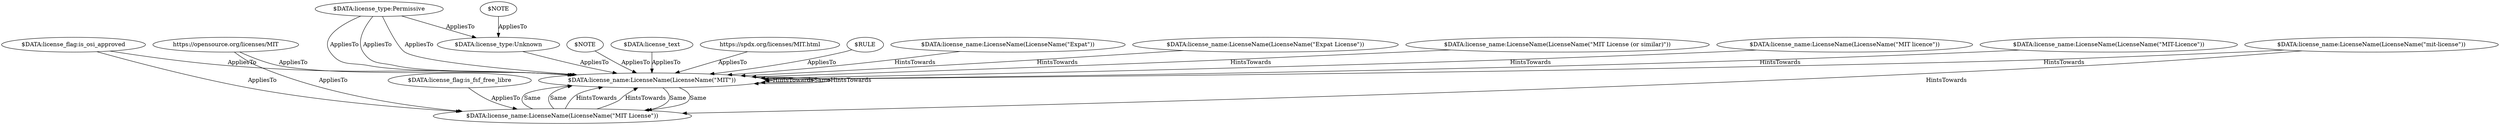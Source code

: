 digraph {
    2 [ label = "$DATA:license_flag:is_osi_approved" ]
    9 [ label = "$DATA:license_flag:is_fsf_free_libre" ]
    576 [ label = "$DATA:license_name:LicenseName(LicenseName(\"MIT\"))" ]
    577 [ label = "$DATA:license_name:LicenseName(LicenseName(\"MIT License\"))" ]
    1033 [ label = "$DATA:license_type:Permissive" ]
    1108 [ label = "$NOTE" ]
    5342 [ label = "$DATA:license_text" ]
    9170 [ label = "https://spdx.org/licenses/MIT.html" ]
    9179 [ label = "$DATA:license_type:Unknown" ]
    9180 [ label = "$NOTE" ]
    9382 [ label = "$RULE" ]
    9493 [ label = "https://opensource.org/licenses/MIT" ]
    9494 [ label = "$DATA:license_name:LicenseName(LicenseName(\"mit-license\"))" ]
    9757 [ label = "$DATA:license_name:LicenseName(LicenseName(\"Expat\"))" ]
    9758 [ label = "$DATA:license_name:LicenseName(LicenseName(\"Expat License\"))" ]
    9759 [ label = "$DATA:license_name:LicenseName(LicenseName(\"MIT License (or similar)\"))" ]
    9760 [ label = "$DATA:license_name:LicenseName(LicenseName(\"MIT licence\"))" ]
    9761 [ label = "$DATA:license_name:LicenseName(LicenseName(\"MIT-Licence\"))" ]
    577 -> 576 [ label = "Same" ]
    9 -> 577 [ label = "AppliesTo" ]
    2 -> 577 [ label = "AppliesTo" ]
    576 -> 576 [ label = "HintsTowards" ]
    576 -> 576 [ label = "Same" ]
    576 -> 577 [ label = "Same" ]
    1033 -> 576 [ label = "AppliesTo" ]
    5342 -> 576 [ label = "AppliesTo" ]
    2 -> 576 [ label = "AppliesTo" ]
    1108 -> 576 [ label = "AppliesTo" ]
    576 -> 577 [ label = "Same" ]
    9170 -> 576 [ label = "AppliesTo" ]
    9179 -> 576 [ label = "AppliesTo" ]
    9180 -> 9179 [ label = "AppliesTo" ]
    1033 -> 9179 [ label = "AppliesTo" ]
    577 -> 576 [ label = "Same" ]
    9382 -> 576 [ label = "AppliesTo" ]
    1033 -> 576 [ label = "AppliesTo" ]
    1033 -> 576 [ label = "AppliesTo" ]
    9493 -> 576 [ label = "AppliesTo" ]
    9493 -> 577 [ label = "AppliesTo" ]
    9494 -> 576 [ label = "HintsTowards" ]
    9494 -> 577 [ label = "HintsTowards" ]
    9757 -> 576 [ label = "HintsTowards" ]
    9758 -> 576 [ label = "HintsTowards" ]
    576 -> 576 [ label = "HintsTowards" ]
    577 -> 576 [ label = "HintsTowards" ]
    9759 -> 576 [ label = "HintsTowards" ]
    9760 -> 576 [ label = "HintsTowards" ]
    577 -> 576 [ label = "HintsTowards" ]
    9761 -> 576 [ label = "HintsTowards" ]
}
